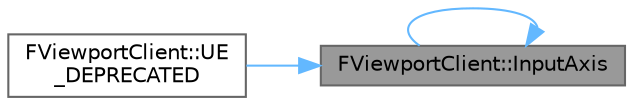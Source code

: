 digraph "FViewportClient::InputAxis"
{
 // INTERACTIVE_SVG=YES
 // LATEX_PDF_SIZE
  bgcolor="transparent";
  edge [fontname=Helvetica,fontsize=10,labelfontname=Helvetica,labelfontsize=10];
  node [fontname=Helvetica,fontsize=10,shape=box,height=0.2,width=0.4];
  rankdir="RL";
  Node1 [id="Node000001",label="FViewportClient::InputAxis",height=0.2,width=0.4,color="gray40", fillcolor="grey60", style="filled", fontcolor="black",tooltip="Check an axis movement received by the viewport."];
  Node1 -> Node1 [id="edge1_Node000001_Node000001",dir="back",color="steelblue1",style="solid",tooltip=" "];
  Node1 -> Node2 [id="edge2_Node000001_Node000002",dir="back",color="steelblue1",style="solid",tooltip=" "];
  Node2 [id="Node000002",label="FViewportClient::UE\l_DEPRECATED",height=0.2,width=0.4,color="grey40", fillcolor="white", style="filled",URL="$d9/dc0/classFViewportClient.html#afd7d15e29c7d3608c5ec2106507f1689",tooltip="Check an axis movement received by the viewport."];
}
